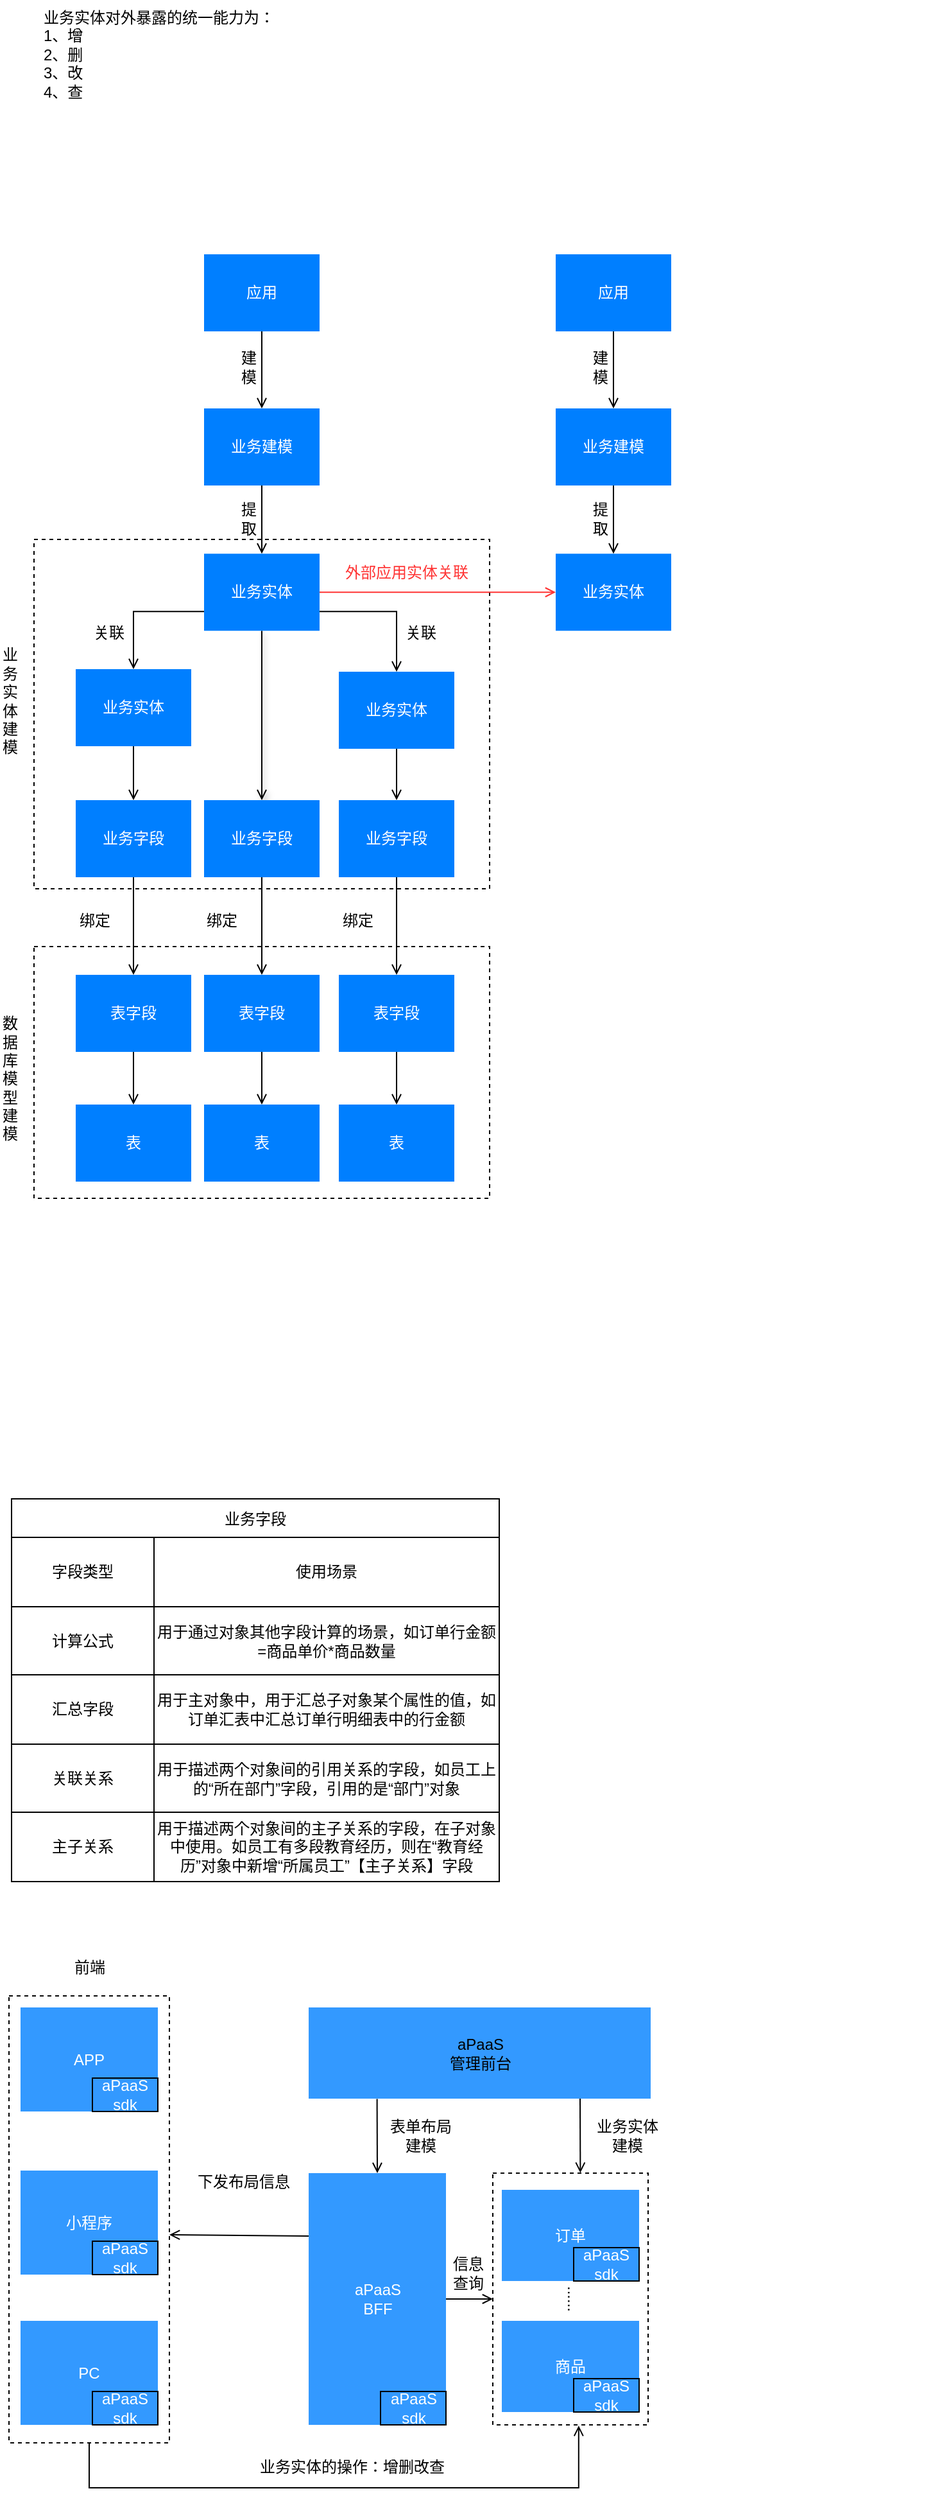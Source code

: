 <mxfile version="20.2.3" type="github">
  <diagram id="jyd061q0N29AtwrCHNUj" name="业务建模">
    <mxGraphModel dx="-21" dy="419" grid="0" gridSize="10" guides="1" tooltips="1" connect="1" arrows="1" fold="1" page="1" pageScale="1" pageWidth="827" pageHeight="1169" math="0" shadow="0">
      <root>
        <mxCell id="0" />
        <mxCell id="1" parent="0" />
        <mxCell id="Q6h7FlRFn7NbS-6PQY-o-59" style="edgeStyle=orthogonalEdgeStyle;rounded=0;orthogonalLoop=1;jettySize=auto;html=1;exitX=0.5;exitY=1;exitDx=0;exitDy=0;entryX=0.553;entryY=1.003;entryDx=0;entryDy=0;entryPerimeter=0;fontColor=#000000;endArrow=open;endFill=0;" edge="1" parent="1" source="Q6h7FlRFn7NbS-6PQY-o-57" target="Q6h7FlRFn7NbS-6PQY-o-33">
          <mxGeometry relative="1" as="geometry">
            <Array as="points">
              <mxPoint x="907" y="1954" />
              <mxPoint x="1288" y="1954" />
            </Array>
          </mxGeometry>
        </mxCell>
        <mxCell id="Q6h7FlRFn7NbS-6PQY-o-57" value="" style="rounded=0;whiteSpace=wrap;html=1;fontColor=#000000;strokeColor=default;fillColor=#FFFFFF;dashed=1;" vertex="1" parent="1">
          <mxGeometry x="844" y="1571" width="125" height="348" as="geometry" />
        </mxCell>
        <mxCell id="Q6h7FlRFn7NbS-6PQY-o-33" value="" style="rounded=0;whiteSpace=wrap;html=1;fontColor=#FFFFFF;strokeColor=default;fillColor=#FFFFFF;dashed=1;" vertex="1" parent="1">
          <mxGeometry x="1221" y="1709" width="121" height="196" as="geometry" />
        </mxCell>
        <mxCell id="Q6h7FlRFn7NbS-6PQY-o-3" value="" style="rounded=0;whiteSpace=wrap;html=1;dashed=1;" vertex="1" parent="1">
          <mxGeometry x="863.5" y="437" width="355" height="272" as="geometry" />
        </mxCell>
        <mxCell id="Q6h7FlRFn7NbS-6PQY-o-1" value="" style="rounded=0;whiteSpace=wrap;html=1;dashed=1;" vertex="1" parent="1">
          <mxGeometry x="863.5" y="754" width="355" height="196" as="geometry" />
        </mxCell>
        <mxCell id="0eqRUm81GAXf0bMq9a5D-3" style="edgeStyle=orthogonalEdgeStyle;rounded=0;orthogonalLoop=1;jettySize=auto;html=1;exitX=0.5;exitY=1;exitDx=0;exitDy=0;endArrow=open;endFill=0;" parent="1" source="0eqRUm81GAXf0bMq9a5D-1" target="0eqRUm81GAXf0bMq9a5D-2" edge="1">
          <mxGeometry relative="1" as="geometry" />
        </mxCell>
        <mxCell id="0eqRUm81GAXf0bMq9a5D-1" value="&lt;font color=&quot;#ffffff&quot;&gt;业务建模&lt;/font&gt;" style="rounded=0;whiteSpace=wrap;html=1;fillColor=#007FFF;strokeColor=none;" parent="1" vertex="1">
          <mxGeometry x="996" y="335" width="90" height="60" as="geometry" />
        </mxCell>
        <mxCell id="wdmTi_9Xw0bsXk3dd9Mw-13" style="edgeStyle=orthogonalEdgeStyle;rounded=0;orthogonalLoop=1;jettySize=auto;html=1;fontSize=20;endArrow=open;endFill=0;exitX=0;exitY=0.75;exitDx=0;exitDy=0;" parent="1" source="0eqRUm81GAXf0bMq9a5D-2" target="wdmTi_9Xw0bsXk3dd9Mw-12" edge="1">
          <mxGeometry relative="1" as="geometry" />
        </mxCell>
        <mxCell id="wdmTi_9Xw0bsXk3dd9Mw-16" style="edgeStyle=orthogonalEdgeStyle;rounded=0;orthogonalLoop=1;jettySize=auto;html=1;exitX=1;exitY=0.5;exitDx=0;exitDy=0;fontSize=12;endArrow=open;endFill=0;fontColor=#FF3333;strokeColor=#FF3333;" parent="1" source="0eqRUm81GAXf0bMq9a5D-2" target="wdmTi_9Xw0bsXk3dd9Mw-5" edge="1">
          <mxGeometry relative="1" as="geometry" />
        </mxCell>
        <mxCell id="wdmTi_9Xw0bsXk3dd9Mw-17" style="edgeStyle=orthogonalEdgeStyle;rounded=0;orthogonalLoop=1;jettySize=auto;html=1;exitX=1;exitY=0.75;exitDx=0;exitDy=0;entryX=0.5;entryY=0;entryDx=0;entryDy=0;fontSize=12;endArrow=open;endFill=0;" parent="1" source="0eqRUm81GAXf0bMq9a5D-2" target="wdmTi_9Xw0bsXk3dd9Mw-15" edge="1">
          <mxGeometry relative="1" as="geometry" />
        </mxCell>
        <mxCell id="wdmTi_9Xw0bsXk3dd9Mw-28" style="edgeStyle=orthogonalEdgeStyle;rounded=0;orthogonalLoop=1;jettySize=auto;html=1;exitX=0.5;exitY=1;exitDx=0;exitDy=0;shadow=1;fontSize=12;fontColor=#FF3333;endArrow=open;endFill=0;strokeColor=#000000;" parent="1" source="0eqRUm81GAXf0bMq9a5D-2" target="wdmTi_9Xw0bsXk3dd9Mw-22" edge="1">
          <mxGeometry relative="1" as="geometry" />
        </mxCell>
        <mxCell id="0eqRUm81GAXf0bMq9a5D-2" value="&lt;font color=&quot;#ffffff&quot;&gt;业务实体&lt;/font&gt;" style="rounded=0;whiteSpace=wrap;html=1;fillColor=#007FFF;strokeColor=none;" parent="1" vertex="1">
          <mxGeometry x="996" y="448.12" width="90" height="60" as="geometry" />
        </mxCell>
        <mxCell id="0eqRUm81GAXf0bMq9a5D-4" value="提取" style="text;html=1;strokeColor=none;fillColor=none;align=center;verticalAlign=middle;whiteSpace=wrap;rounded=0;" parent="1" vertex="1">
          <mxGeometry x="1022" y="395" width="18" height="51" as="geometry" />
        </mxCell>
        <mxCell id="0eqRUm81GAXf0bMq9a5D-8" style="edgeStyle=orthogonalEdgeStyle;rounded=0;orthogonalLoop=1;jettySize=auto;html=1;entryX=0.5;entryY=0;entryDx=0;entryDy=0;endArrow=open;endFill=0;" parent="1" source="0eqRUm81GAXf0bMq9a5D-7" target="0eqRUm81GAXf0bMq9a5D-1" edge="1">
          <mxGeometry relative="1" as="geometry" />
        </mxCell>
        <mxCell id="0eqRUm81GAXf0bMq9a5D-7" value="&lt;font color=&quot;#ffffff&quot;&gt;应用&lt;/font&gt;" style="rounded=0;whiteSpace=wrap;html=1;fillColor=#007FFF;strokeColor=none;" parent="1" vertex="1">
          <mxGeometry x="996" y="215" width="90" height="60" as="geometry" />
        </mxCell>
        <mxCell id="0eqRUm81GAXf0bMq9a5D-9" value="建模" style="text;html=1;strokeColor=none;fillColor=none;align=center;verticalAlign=middle;whiteSpace=wrap;rounded=0;" parent="1" vertex="1">
          <mxGeometry x="1022" y="277" width="18" height="51" as="geometry" />
        </mxCell>
        <mxCell id="wdmTi_9Xw0bsXk3dd9Mw-2" style="edgeStyle=orthogonalEdgeStyle;rounded=0;orthogonalLoop=1;jettySize=auto;html=1;exitX=0.5;exitY=1;exitDx=0;exitDy=0;endArrow=open;endFill=0;" parent="1" source="wdmTi_9Xw0bsXk3dd9Mw-3" target="wdmTi_9Xw0bsXk3dd9Mw-5" edge="1">
          <mxGeometry relative="1" as="geometry" />
        </mxCell>
        <mxCell id="wdmTi_9Xw0bsXk3dd9Mw-3" value="&lt;font color=&quot;#ffffff&quot;&gt;业务建模&lt;/font&gt;" style="rounded=0;whiteSpace=wrap;html=1;fillColor=#007FFF;strokeColor=none;" parent="1" vertex="1">
          <mxGeometry x="1270" y="335" width="90" height="60" as="geometry" />
        </mxCell>
        <mxCell id="wdmTi_9Xw0bsXk3dd9Mw-5" value="&lt;font color=&quot;#ffffff&quot;&gt;业务实体&lt;/font&gt;" style="rounded=0;whiteSpace=wrap;html=1;fillColor=#007FFF;strokeColor=none;" parent="1" vertex="1">
          <mxGeometry x="1270" y="448.12" width="90" height="60" as="geometry" />
        </mxCell>
        <mxCell id="wdmTi_9Xw0bsXk3dd9Mw-6" value="提取" style="text;html=1;strokeColor=none;fillColor=none;align=center;verticalAlign=middle;whiteSpace=wrap;rounded=0;" parent="1" vertex="1">
          <mxGeometry x="1296" y="395" width="18" height="51" as="geometry" />
        </mxCell>
        <mxCell id="wdmTi_9Xw0bsXk3dd9Mw-8" style="edgeStyle=orthogonalEdgeStyle;rounded=0;orthogonalLoop=1;jettySize=auto;html=1;entryX=0.5;entryY=0;entryDx=0;entryDy=0;endArrow=open;endFill=0;" parent="1" source="wdmTi_9Xw0bsXk3dd9Mw-9" target="wdmTi_9Xw0bsXk3dd9Mw-3" edge="1">
          <mxGeometry relative="1" as="geometry" />
        </mxCell>
        <mxCell id="wdmTi_9Xw0bsXk3dd9Mw-9" value="&lt;font color=&quot;#ffffff&quot;&gt;应用&lt;/font&gt;" style="rounded=0;whiteSpace=wrap;html=1;fillColor=#007FFF;strokeColor=none;" parent="1" vertex="1">
          <mxGeometry x="1270" y="215" width="90" height="60" as="geometry" />
        </mxCell>
        <mxCell id="wdmTi_9Xw0bsXk3dd9Mw-10" value="建模" style="text;html=1;strokeColor=none;fillColor=none;align=center;verticalAlign=middle;whiteSpace=wrap;rounded=0;" parent="1" vertex="1">
          <mxGeometry x="1296" y="277" width="18" height="51" as="geometry" />
        </mxCell>
        <mxCell id="wdmTi_9Xw0bsXk3dd9Mw-27" style="edgeStyle=orthogonalEdgeStyle;rounded=0;orthogonalLoop=1;jettySize=auto;html=1;exitX=0.5;exitY=1;exitDx=0;exitDy=0;shadow=0;fontSize=12;fontColor=#FF3333;endArrow=open;endFill=0;strokeColor=#000000;" parent="1" source="wdmTi_9Xw0bsXk3dd9Mw-12" target="wdmTi_9Xw0bsXk3dd9Mw-21" edge="1">
          <mxGeometry relative="1" as="geometry" />
        </mxCell>
        <mxCell id="wdmTi_9Xw0bsXk3dd9Mw-12" value="&lt;font color=&quot;#ffffff&quot;&gt;业务实体&lt;/font&gt;" style="rounded=0;whiteSpace=wrap;html=1;fillColor=#007FFF;strokeColor=none;" parent="1" vertex="1">
          <mxGeometry x="896" y="538" width="90" height="60" as="geometry" />
        </mxCell>
        <mxCell id="wdmTi_9Xw0bsXk3dd9Mw-14" value="关联" style="text;html=1;strokeColor=none;fillColor=none;align=center;verticalAlign=middle;whiteSpace=wrap;rounded=0;fontSize=12;" parent="1" vertex="1">
          <mxGeometry x="903" y="495" width="38" height="30" as="geometry" />
        </mxCell>
        <mxCell id="wdmTi_9Xw0bsXk3dd9Mw-29" style="edgeStyle=orthogonalEdgeStyle;rounded=0;orthogonalLoop=1;jettySize=auto;html=1;exitX=0.5;exitY=1;exitDx=0;exitDy=0;shadow=0;fontSize=12;fontColor=#FF3333;endArrow=open;endFill=0;strokeColor=#000000;" parent="1" source="wdmTi_9Xw0bsXk3dd9Mw-15" target="wdmTi_9Xw0bsXk3dd9Mw-23" edge="1">
          <mxGeometry relative="1" as="geometry" />
        </mxCell>
        <mxCell id="wdmTi_9Xw0bsXk3dd9Mw-15" value="&lt;font color=&quot;#ffffff&quot;&gt;业务实体&lt;/font&gt;" style="rounded=0;whiteSpace=wrap;html=1;fillColor=#007FFF;strokeColor=none;" parent="1" vertex="1">
          <mxGeometry x="1101" y="540" width="90" height="60" as="geometry" />
        </mxCell>
        <mxCell id="wdmTi_9Xw0bsXk3dd9Mw-18" value="关联" style="text;html=1;strokeColor=none;fillColor=none;align=center;verticalAlign=middle;whiteSpace=wrap;rounded=0;fontSize=12;" parent="1" vertex="1">
          <mxGeometry x="1146" y="495" width="38" height="30" as="geometry" />
        </mxCell>
        <mxCell id="wdmTi_9Xw0bsXk3dd9Mw-19" value="业务实体对外暴露的统一能力为：&lt;br&gt;1、增&lt;br&gt;2、删&lt;br&gt;3、改&lt;br&gt;4、查" style="text;html=1;strokeColor=none;fillColor=none;align=left;verticalAlign=top;whiteSpace=wrap;rounded=0;fontSize=12;horizontal=1;" parent="1" vertex="1">
          <mxGeometry x="869" y="17" width="701" height="82" as="geometry" />
        </mxCell>
        <mxCell id="wdmTi_9Xw0bsXk3dd9Mw-35" style="edgeStyle=orthogonalEdgeStyle;rounded=0;orthogonalLoop=1;jettySize=auto;html=1;shadow=0;fontSize=12;fontColor=#FF3333;endArrow=open;endFill=0;strokeColor=#000000;" parent="1" source="wdmTi_9Xw0bsXk3dd9Mw-21" target="wdmTi_9Xw0bsXk3dd9Mw-31" edge="1">
          <mxGeometry relative="1" as="geometry" />
        </mxCell>
        <mxCell id="wdmTi_9Xw0bsXk3dd9Mw-21" value="&lt;font color=&quot;#ffffff&quot;&gt;业务字段&lt;/font&gt;" style="rounded=0;whiteSpace=wrap;html=1;fillColor=#007FFF;strokeColor=none;" parent="1" vertex="1">
          <mxGeometry x="896" y="640" width="90" height="60" as="geometry" />
        </mxCell>
        <mxCell id="wdmTi_9Xw0bsXk3dd9Mw-34" style="edgeStyle=orthogonalEdgeStyle;rounded=0;orthogonalLoop=1;jettySize=auto;html=1;exitX=0.5;exitY=1;exitDx=0;exitDy=0;shadow=0;fontSize=12;fontColor=#FF3333;endArrow=open;endFill=0;strokeColor=#000000;" parent="1" source="wdmTi_9Xw0bsXk3dd9Mw-22" target="wdmTi_9Xw0bsXk3dd9Mw-30" edge="1">
          <mxGeometry relative="1" as="geometry" />
        </mxCell>
        <mxCell id="wdmTi_9Xw0bsXk3dd9Mw-22" value="&lt;font color=&quot;#ffffff&quot;&gt;业务字段&lt;/font&gt;" style="rounded=0;whiteSpace=wrap;html=1;fillColor=#007FFF;strokeColor=none;" parent="1" vertex="1">
          <mxGeometry x="996" y="640" width="90" height="60" as="geometry" />
        </mxCell>
        <mxCell id="wdmTi_9Xw0bsXk3dd9Mw-33" style="edgeStyle=orthogonalEdgeStyle;rounded=0;orthogonalLoop=1;jettySize=auto;html=1;exitX=0.5;exitY=1;exitDx=0;exitDy=0;shadow=0;fontSize=12;fontColor=#FF3333;endArrow=open;endFill=0;strokeColor=#000000;" parent="1" source="wdmTi_9Xw0bsXk3dd9Mw-23" target="wdmTi_9Xw0bsXk3dd9Mw-32" edge="1">
          <mxGeometry relative="1" as="geometry" />
        </mxCell>
        <mxCell id="wdmTi_9Xw0bsXk3dd9Mw-23" value="&lt;font color=&quot;#ffffff&quot;&gt;业务字段&lt;/font&gt;" style="rounded=0;whiteSpace=wrap;html=1;fillColor=#007FFF;strokeColor=none;" parent="1" vertex="1">
          <mxGeometry x="1101" y="640" width="90" height="60" as="geometry" />
        </mxCell>
        <mxCell id="wdmTi_9Xw0bsXk3dd9Mw-40" style="edgeStyle=orthogonalEdgeStyle;rounded=0;orthogonalLoop=1;jettySize=auto;html=1;exitX=0.5;exitY=1;exitDx=0;exitDy=0;entryX=0.5;entryY=0;entryDx=0;entryDy=0;shadow=0;fontSize=12;fontColor=#FF3333;endArrow=open;endFill=0;strokeColor=#000000;" parent="1" source="wdmTi_9Xw0bsXk3dd9Mw-30" target="wdmTi_9Xw0bsXk3dd9Mw-38" edge="1">
          <mxGeometry relative="1" as="geometry" />
        </mxCell>
        <mxCell id="wdmTi_9Xw0bsXk3dd9Mw-30" value="&lt;font color=&quot;#ffffff&quot;&gt;表字段&lt;/font&gt;" style="rounded=0;whiteSpace=wrap;html=1;fillColor=#007FFF;strokeColor=none;" parent="1" vertex="1">
          <mxGeometry x="996" y="776" width="90" height="60" as="geometry" />
        </mxCell>
        <mxCell id="wdmTi_9Xw0bsXk3dd9Mw-37" style="edgeStyle=orthogonalEdgeStyle;rounded=0;orthogonalLoop=1;jettySize=auto;html=1;exitX=0.5;exitY=1;exitDx=0;exitDy=0;shadow=0;fontSize=12;fontColor=#FF3333;endArrow=open;endFill=0;strokeColor=#000000;" parent="1" source="wdmTi_9Xw0bsXk3dd9Mw-31" target="wdmTi_9Xw0bsXk3dd9Mw-36" edge="1">
          <mxGeometry relative="1" as="geometry" />
        </mxCell>
        <mxCell id="wdmTi_9Xw0bsXk3dd9Mw-31" value="&lt;font color=&quot;#ffffff&quot;&gt;表字段&lt;/font&gt;" style="rounded=0;whiteSpace=wrap;html=1;fillColor=#007FFF;strokeColor=none;" parent="1" vertex="1">
          <mxGeometry x="896" y="776" width="90" height="60" as="geometry" />
        </mxCell>
        <mxCell id="wdmTi_9Xw0bsXk3dd9Mw-41" style="edgeStyle=orthogonalEdgeStyle;rounded=0;orthogonalLoop=1;jettySize=auto;html=1;exitX=0.5;exitY=1;exitDx=0;exitDy=0;entryX=0.5;entryY=0;entryDx=0;entryDy=0;shadow=0;fontSize=12;fontColor=#FF3333;endArrow=open;endFill=0;strokeColor=#000000;" parent="1" source="wdmTi_9Xw0bsXk3dd9Mw-32" target="wdmTi_9Xw0bsXk3dd9Mw-39" edge="1">
          <mxGeometry relative="1" as="geometry" />
        </mxCell>
        <mxCell id="wdmTi_9Xw0bsXk3dd9Mw-32" value="&lt;font color=&quot;#ffffff&quot;&gt;表字段&lt;/font&gt;" style="rounded=0;whiteSpace=wrap;html=1;fillColor=#007FFF;strokeColor=none;" parent="1" vertex="1">
          <mxGeometry x="1101" y="776" width="90" height="60" as="geometry" />
        </mxCell>
        <mxCell id="wdmTi_9Xw0bsXk3dd9Mw-36" value="&lt;font color=&quot;#ffffff&quot;&gt;表&lt;/font&gt;" style="rounded=0;whiteSpace=wrap;html=1;fillColor=#007FFF;strokeColor=none;" parent="1" vertex="1">
          <mxGeometry x="896" y="877" width="90" height="60" as="geometry" />
        </mxCell>
        <mxCell id="wdmTi_9Xw0bsXk3dd9Mw-38" value="&lt;font color=&quot;#ffffff&quot;&gt;表&lt;/font&gt;" style="rounded=0;whiteSpace=wrap;html=1;fillColor=#007FFF;strokeColor=none;" parent="1" vertex="1">
          <mxGeometry x="996" y="877" width="90" height="60" as="geometry" />
        </mxCell>
        <mxCell id="wdmTi_9Xw0bsXk3dd9Mw-39" value="&lt;font color=&quot;#ffffff&quot;&gt;表&lt;/font&gt;" style="rounded=0;whiteSpace=wrap;html=1;fillColor=#007FFF;strokeColor=none;" parent="1" vertex="1">
          <mxGeometry x="1101" y="877" width="90" height="60" as="geometry" />
        </mxCell>
        <mxCell id="wdmTi_9Xw0bsXk3dd9Mw-43" value="外部应用实体关联" style="text;html=1;strokeColor=none;fillColor=none;align=center;verticalAlign=middle;whiteSpace=wrap;rounded=0;fontSize=12;fontColor=#FF3333;" parent="1" vertex="1">
          <mxGeometry x="1104" y="448.12" width="100" height="30" as="geometry" />
        </mxCell>
        <mxCell id="Q6h7FlRFn7NbS-6PQY-o-2" value="数据库模型建模" style="text;html=1;strokeColor=none;fillColor=none;align=center;verticalAlign=middle;whiteSpace=wrap;rounded=0;dashed=1;" vertex="1" parent="1">
          <mxGeometry x="837" y="802" width="16" height="109" as="geometry" />
        </mxCell>
        <mxCell id="Q6h7FlRFn7NbS-6PQY-o-4" value="业务实体建模" style="text;html=1;strokeColor=none;fillColor=none;align=center;verticalAlign=middle;whiteSpace=wrap;rounded=0;dashed=1;" vertex="1" parent="1">
          <mxGeometry x="837" y="508.12" width="16" height="109" as="geometry" />
        </mxCell>
        <mxCell id="Q6h7FlRFn7NbS-6PQY-o-5" value="绑定" style="text;html=1;strokeColor=none;fillColor=none;align=center;verticalAlign=middle;whiteSpace=wrap;rounded=0;dashed=1;" vertex="1" parent="1">
          <mxGeometry x="881" y="719" width="60" height="30" as="geometry" />
        </mxCell>
        <mxCell id="Q6h7FlRFn7NbS-6PQY-o-6" value="绑定" style="text;html=1;strokeColor=none;fillColor=none;align=center;verticalAlign=middle;whiteSpace=wrap;rounded=0;dashed=1;" vertex="1" parent="1">
          <mxGeometry x="980" y="719" width="60" height="30" as="geometry" />
        </mxCell>
        <mxCell id="Q6h7FlRFn7NbS-6PQY-o-7" value="绑定" style="text;html=1;strokeColor=none;fillColor=none;align=center;verticalAlign=middle;whiteSpace=wrap;rounded=0;dashed=1;" vertex="1" parent="1">
          <mxGeometry x="1086" y="719" width="60" height="30" as="geometry" />
        </mxCell>
        <mxCell id="Q6h7FlRFn7NbS-6PQY-o-8" value="业务字段" style="shape=table;startSize=30;container=1;collapsible=0;childLayout=tableLayout;fontStyle=0;align=center;strokeColor=default;" vertex="1" parent="1">
          <mxGeometry x="846" y="1184" width="380" height="298" as="geometry" />
        </mxCell>
        <mxCell id="Q6h7FlRFn7NbS-6PQY-o-9" value="" style="shape=tableRow;horizontal=0;startSize=0;swimlaneHead=0;swimlaneBody=0;top=0;left=0;bottom=0;right=0;collapsible=0;dropTarget=0;fillColor=none;points=[[0,0.5],[1,0.5]];portConstraint=eastwest;dashed=1;strokeColor=default;" vertex="1" parent="Q6h7FlRFn7NbS-6PQY-o-8">
          <mxGeometry y="30" width="380" height="54" as="geometry" />
        </mxCell>
        <mxCell id="Q6h7FlRFn7NbS-6PQY-o-10" value="字段类型" style="shape=partialRectangle;html=1;whiteSpace=wrap;connectable=0;fillColor=none;top=0;left=0;bottom=0;right=0;overflow=hidden;dashed=1;strokeColor=default;" vertex="1" parent="Q6h7FlRFn7NbS-6PQY-o-9">
          <mxGeometry width="111" height="54" as="geometry">
            <mxRectangle width="111" height="54" as="alternateBounds" />
          </mxGeometry>
        </mxCell>
        <mxCell id="Q6h7FlRFn7NbS-6PQY-o-11" value="使用场景" style="shape=partialRectangle;html=1;whiteSpace=wrap;connectable=0;fillColor=none;top=0;left=0;bottom=0;right=0;overflow=hidden;dashed=1;strokeColor=default;" vertex="1" parent="Q6h7FlRFn7NbS-6PQY-o-9">
          <mxGeometry x="111" width="269" height="54" as="geometry">
            <mxRectangle width="269" height="54" as="alternateBounds" />
          </mxGeometry>
        </mxCell>
        <mxCell id="Q6h7FlRFn7NbS-6PQY-o-13" value="" style="shape=tableRow;horizontal=0;startSize=0;swimlaneHead=0;swimlaneBody=0;top=0;left=0;bottom=0;right=0;collapsible=0;dropTarget=0;fillColor=none;points=[[0,0.5],[1,0.5]];portConstraint=eastwest;dashed=1;strokeColor=default;" vertex="1" parent="Q6h7FlRFn7NbS-6PQY-o-8">
          <mxGeometry y="84" width="380" height="53" as="geometry" />
        </mxCell>
        <mxCell id="Q6h7FlRFn7NbS-6PQY-o-14" value="计算公式" style="shape=partialRectangle;html=1;whiteSpace=wrap;connectable=0;fillColor=none;top=0;left=0;bottom=0;right=0;overflow=hidden;dashed=1;strokeColor=default;" vertex="1" parent="Q6h7FlRFn7NbS-6PQY-o-13">
          <mxGeometry width="111" height="53" as="geometry">
            <mxRectangle width="111" height="53" as="alternateBounds" />
          </mxGeometry>
        </mxCell>
        <mxCell id="Q6h7FlRFn7NbS-6PQY-o-15" value="用于通过对象其他字段计算的场景，如订单行金额=商品单价*商品数量" style="shape=partialRectangle;html=1;whiteSpace=wrap;connectable=0;fillColor=none;top=0;left=0;bottom=0;right=0;overflow=hidden;dashed=1;strokeColor=default;" vertex="1" parent="Q6h7FlRFn7NbS-6PQY-o-13">
          <mxGeometry x="111" width="269" height="53" as="geometry">
            <mxRectangle width="269" height="53" as="alternateBounds" />
          </mxGeometry>
        </mxCell>
        <mxCell id="Q6h7FlRFn7NbS-6PQY-o-17" value="" style="shape=tableRow;horizontal=0;startSize=0;swimlaneHead=0;swimlaneBody=0;top=0;left=0;bottom=0;right=0;collapsible=0;dropTarget=0;fillColor=none;points=[[0,0.5],[1,0.5]];portConstraint=eastwest;dashed=1;strokeColor=default;" vertex="1" parent="Q6h7FlRFn7NbS-6PQY-o-8">
          <mxGeometry y="137" width="380" height="54" as="geometry" />
        </mxCell>
        <mxCell id="Q6h7FlRFn7NbS-6PQY-o-18" value="汇总字段" style="shape=partialRectangle;html=1;whiteSpace=wrap;connectable=0;fillColor=none;top=0;left=0;bottom=0;right=0;overflow=hidden;dashed=1;strokeColor=default;" vertex="1" parent="Q6h7FlRFn7NbS-6PQY-o-17">
          <mxGeometry width="111" height="54" as="geometry">
            <mxRectangle width="111" height="54" as="alternateBounds" />
          </mxGeometry>
        </mxCell>
        <mxCell id="Q6h7FlRFn7NbS-6PQY-o-19" value="用于主对象中，用于汇总子对象某个属性的值，如订单汇表中汇总订单行明细表中的行金额" style="shape=partialRectangle;html=1;whiteSpace=wrap;connectable=0;fillColor=none;top=0;left=0;bottom=0;right=0;overflow=hidden;dashed=1;strokeColor=default;" vertex="1" parent="Q6h7FlRFn7NbS-6PQY-o-17">
          <mxGeometry x="111" width="269" height="54" as="geometry">
            <mxRectangle width="269" height="54" as="alternateBounds" />
          </mxGeometry>
        </mxCell>
        <mxCell id="Q6h7FlRFn7NbS-6PQY-o-21" value="" style="shape=tableRow;horizontal=0;startSize=0;swimlaneHead=0;swimlaneBody=0;top=0;left=0;bottom=0;right=0;collapsible=0;dropTarget=0;fillColor=none;points=[[0,0.5],[1,0.5]];portConstraint=eastwest;dashed=1;strokeColor=default;" vertex="1" parent="Q6h7FlRFn7NbS-6PQY-o-8">
          <mxGeometry y="191" width="380" height="53" as="geometry" />
        </mxCell>
        <mxCell id="Q6h7FlRFn7NbS-6PQY-o-22" value="关联关系" style="shape=partialRectangle;html=1;whiteSpace=wrap;connectable=0;fillColor=none;top=0;left=0;bottom=0;right=0;overflow=hidden;dashed=1;strokeColor=default;" vertex="1" parent="Q6h7FlRFn7NbS-6PQY-o-21">
          <mxGeometry width="111" height="53" as="geometry">
            <mxRectangle width="111" height="53" as="alternateBounds" />
          </mxGeometry>
        </mxCell>
        <mxCell id="Q6h7FlRFn7NbS-6PQY-o-23" value="用于描述两个对象间的引用关系的字段，如员工上的“所在部门”字段，引用的是“部门”对象" style="shape=partialRectangle;html=1;whiteSpace=wrap;connectable=0;fillColor=none;top=0;left=0;bottom=0;right=0;overflow=hidden;dashed=1;strokeColor=default;" vertex="1" parent="Q6h7FlRFn7NbS-6PQY-o-21">
          <mxGeometry x="111" width="269" height="53" as="geometry">
            <mxRectangle width="269" height="53" as="alternateBounds" />
          </mxGeometry>
        </mxCell>
        <mxCell id="Q6h7FlRFn7NbS-6PQY-o-24" style="shape=tableRow;horizontal=0;startSize=0;swimlaneHead=0;swimlaneBody=0;top=0;left=0;bottom=0;right=0;collapsible=0;dropTarget=0;fillColor=none;points=[[0,0.5],[1,0.5]];portConstraint=eastwest;dashed=1;strokeColor=default;" vertex="1" parent="Q6h7FlRFn7NbS-6PQY-o-8">
          <mxGeometry y="244" width="380" height="54" as="geometry" />
        </mxCell>
        <mxCell id="Q6h7FlRFn7NbS-6PQY-o-25" value="主子关系" style="shape=partialRectangle;html=1;whiteSpace=wrap;connectable=0;fillColor=none;top=0;left=0;bottom=0;right=0;overflow=hidden;dashed=1;strokeColor=default;" vertex="1" parent="Q6h7FlRFn7NbS-6PQY-o-24">
          <mxGeometry width="111" height="54" as="geometry">
            <mxRectangle width="111" height="54" as="alternateBounds" />
          </mxGeometry>
        </mxCell>
        <mxCell id="Q6h7FlRFn7NbS-6PQY-o-26" value="用于描述两个对象间的主子关系的字段，在子对象中使用。如员工有多段教育经历，则在“教育经历”对象中新增“所属员工”【主子关系】字段" style="shape=partialRectangle;html=1;whiteSpace=wrap;connectable=0;fillColor=none;top=0;left=0;bottom=0;right=0;overflow=hidden;dashed=1;strokeColor=default;" vertex="1" parent="Q6h7FlRFn7NbS-6PQY-o-24">
          <mxGeometry x="111" width="269" height="54" as="geometry">
            <mxRectangle width="269" height="54" as="alternateBounds" />
          </mxGeometry>
        </mxCell>
        <mxCell id="Q6h7FlRFn7NbS-6PQY-o-52" style="edgeStyle=none;rounded=0;orthogonalLoop=1;jettySize=auto;html=1;exitX=0;exitY=0.25;exitDx=0;exitDy=0;fontColor=#000000;endArrow=open;endFill=0;" edge="1" parent="1" source="Q6h7FlRFn7NbS-6PQY-o-27">
          <mxGeometry relative="1" as="geometry">
            <mxPoint x="969" y="1757" as="targetPoint" />
          </mxGeometry>
        </mxCell>
        <mxCell id="Q6h7FlRFn7NbS-6PQY-o-62" style="edgeStyle=orthogonalEdgeStyle;rounded=0;orthogonalLoop=1;jettySize=auto;html=1;exitX=1;exitY=0.5;exitDx=0;exitDy=0;entryX=0;entryY=0.5;entryDx=0;entryDy=0;fontColor=#000000;endArrow=open;endFill=0;" edge="1" parent="1" source="Q6h7FlRFn7NbS-6PQY-o-27" target="Q6h7FlRFn7NbS-6PQY-o-33">
          <mxGeometry relative="1" as="geometry" />
        </mxCell>
        <mxCell id="Q6h7FlRFn7NbS-6PQY-o-27" value="&lt;font color=&quot;#ffffff&quot;&gt;aPaaS&lt;br&gt;BFF&lt;/font&gt;" style="rounded=0;whiteSpace=wrap;html=1;strokeColor=none;fillColor=#3399FF;" vertex="1" parent="1">
          <mxGeometry x="1077.5" y="1709" width="107" height="196" as="geometry" />
        </mxCell>
        <mxCell id="Q6h7FlRFn7NbS-6PQY-o-28" value="&lt;font color=&quot;#ffffff&quot;&gt;订单&lt;/font&gt;" style="rounded=0;whiteSpace=wrap;html=1;strokeColor=none;fillColor=#3399FF;" vertex="1" parent="1">
          <mxGeometry x="1228" y="1722" width="107" height="71" as="geometry" />
        </mxCell>
        <mxCell id="Q6h7FlRFn7NbS-6PQY-o-31" style="rounded=0;orthogonalLoop=1;jettySize=auto;html=1;entryX=0.5;entryY=0;entryDx=0;entryDy=0;fontColor=#FFFFFF;endArrow=open;endFill=0;exitX=0.2;exitY=1.003;exitDx=0;exitDy=0;exitPerimeter=0;" edge="1" parent="1" source="Q6h7FlRFn7NbS-6PQY-o-30" target="Q6h7FlRFn7NbS-6PQY-o-27">
          <mxGeometry relative="1" as="geometry">
            <mxPoint x="1133" y="1648" as="sourcePoint" />
          </mxGeometry>
        </mxCell>
        <mxCell id="Q6h7FlRFn7NbS-6PQY-o-30" value="aPaaS&lt;br&gt;管理前台" style="rounded=0;whiteSpace=wrap;html=1;strokeColor=none;fillColor=#3399FF;" vertex="1" parent="1">
          <mxGeometry x="1077.5" y="1580" width="266.5" height="71" as="geometry" />
        </mxCell>
        <mxCell id="Q6h7FlRFn7NbS-6PQY-o-34" value="aPaaS&lt;br&gt;sdk" style="rounded=0;whiteSpace=wrap;html=1;fontColor=#FFFFFF;strokeColor=default;fillColor=#3399FF;" vertex="1" parent="1">
          <mxGeometry x="1284" y="1767" width="51" height="26" as="geometry" />
        </mxCell>
        <mxCell id="Q6h7FlRFn7NbS-6PQY-o-36" value="&lt;font color=&quot;#ffffff&quot;&gt;APP&lt;br&gt;&lt;/font&gt;" style="rounded=0;whiteSpace=wrap;html=1;strokeColor=none;fillColor=#3399FF;" vertex="1" parent="1">
          <mxGeometry x="853" y="1580" width="107" height="81" as="geometry" />
        </mxCell>
        <mxCell id="Q6h7FlRFn7NbS-6PQY-o-38" value="&lt;font color=&quot;#ffffff&quot;&gt;小程序&lt;br&gt;&lt;/font&gt;" style="rounded=0;whiteSpace=wrap;html=1;strokeColor=none;fillColor=#3399FF;" vertex="1" parent="1">
          <mxGeometry x="853" y="1707" width="107" height="81" as="geometry" />
        </mxCell>
        <mxCell id="Q6h7FlRFn7NbS-6PQY-o-39" value="&lt;font color=&quot;#ffffff&quot;&gt;PC&lt;br&gt;&lt;/font&gt;" style="rounded=0;whiteSpace=wrap;html=1;strokeColor=none;fillColor=#3399FF;" vertex="1" parent="1">
          <mxGeometry x="853" y="1824" width="107" height="81" as="geometry" />
        </mxCell>
        <mxCell id="Q6h7FlRFn7NbS-6PQY-o-40" value="aPaaS&lt;br&gt;sdk" style="rounded=0;whiteSpace=wrap;html=1;fontColor=#FFFFFF;strokeColor=default;fillColor=#3399FF;" vertex="1" parent="1">
          <mxGeometry x="909" y="1635" width="51" height="26" as="geometry" />
        </mxCell>
        <mxCell id="Q6h7FlRFn7NbS-6PQY-o-41" value="aPaaS&lt;br&gt;sdk" style="rounded=0;whiteSpace=wrap;html=1;fontColor=#FFFFFF;strokeColor=default;fillColor=#3399FF;" vertex="1" parent="1">
          <mxGeometry x="909" y="1762" width="51" height="26" as="geometry" />
        </mxCell>
        <mxCell id="Q6h7FlRFn7NbS-6PQY-o-42" value="aPaaS&lt;br&gt;sdk" style="rounded=0;whiteSpace=wrap;html=1;fontColor=#FFFFFF;strokeColor=default;fillColor=#3399FF;" vertex="1" parent="1">
          <mxGeometry x="909" y="1879" width="51" height="26" as="geometry" />
        </mxCell>
        <mxCell id="Q6h7FlRFn7NbS-6PQY-o-43" value="aPaaS&lt;br&gt;sdk" style="rounded=0;whiteSpace=wrap;html=1;fontColor=#FFFFFF;strokeColor=default;fillColor=#3399FF;" vertex="1" parent="1">
          <mxGeometry x="1133.5" y="1879" width="51" height="26" as="geometry" />
        </mxCell>
        <mxCell id="Q6h7FlRFn7NbS-6PQY-o-44" value="&lt;font color=&quot;#ffffff&quot;&gt;商品&lt;/font&gt;" style="rounded=0;whiteSpace=wrap;html=1;strokeColor=none;fillColor=#3399FF;" vertex="1" parent="1">
          <mxGeometry x="1228" y="1824" width="107" height="71" as="geometry" />
        </mxCell>
        <mxCell id="Q6h7FlRFn7NbS-6PQY-o-45" value="aPaaS&lt;br&gt;sdk" style="rounded=0;whiteSpace=wrap;html=1;fontColor=#FFFFFF;strokeColor=default;fillColor=#3399FF;" vertex="1" parent="1">
          <mxGeometry x="1284" y="1869" width="51" height="26" as="geometry" />
        </mxCell>
        <mxCell id="Q6h7FlRFn7NbS-6PQY-o-46" style="rounded=0;orthogonalLoop=1;jettySize=auto;html=1;entryX=0.5;entryY=0;entryDx=0;entryDy=0;fontColor=#FFFFFF;endArrow=open;endFill=0;exitX=0.2;exitY=1.003;exitDx=0;exitDy=0;exitPerimeter=0;" edge="1" parent="1">
          <mxGeometry relative="1" as="geometry">
            <mxPoint x="1289" y="1651.003" as="sourcePoint" />
            <mxPoint x="1289.2" y="1708.79" as="targetPoint" />
          </mxGeometry>
        </mxCell>
        <mxCell id="Q6h7FlRFn7NbS-6PQY-o-48" value="业务实体建模" style="text;html=1;strokeColor=none;fillColor=none;align=center;verticalAlign=middle;whiteSpace=wrap;rounded=0;fontColor=#000000;" vertex="1" parent="1">
          <mxGeometry x="1296" y="1665" width="60" height="30" as="geometry" />
        </mxCell>
        <mxCell id="Q6h7FlRFn7NbS-6PQY-o-49" value="表单布局建模" style="text;html=1;strokeColor=none;fillColor=none;align=center;verticalAlign=middle;whiteSpace=wrap;rounded=0;fontColor=#000000;" vertex="1" parent="1">
          <mxGeometry x="1135" y="1665" width="60" height="30" as="geometry" />
        </mxCell>
        <mxCell id="Q6h7FlRFn7NbS-6PQY-o-54" value="下发布局信息" style="text;html=1;strokeColor=none;fillColor=none;align=center;verticalAlign=middle;whiteSpace=wrap;rounded=0;fontColor=#000000;" vertex="1" parent="1">
          <mxGeometry x="975.5" y="1701" width="102" height="30" as="geometry" />
        </mxCell>
        <mxCell id="Q6h7FlRFn7NbS-6PQY-o-58" value="前端" style="text;html=1;strokeColor=none;fillColor=none;align=center;verticalAlign=middle;whiteSpace=wrap;rounded=0;dashed=1;fontColor=#000000;" vertex="1" parent="1">
          <mxGeometry x="876.5" y="1534" width="60" height="30" as="geometry" />
        </mxCell>
        <mxCell id="Q6h7FlRFn7NbS-6PQY-o-60" value="业务实体的操作：增删改查" style="text;html=1;strokeColor=none;fillColor=none;align=center;verticalAlign=middle;whiteSpace=wrap;rounded=0;dashed=1;fontColor=#000000;" vertex="1" parent="1">
          <mxGeometry x="1024" y="1923" width="175" height="30" as="geometry" />
        </mxCell>
        <mxCell id="Q6h7FlRFn7NbS-6PQY-o-61" value="......" style="text;html=1;strokeColor=none;fillColor=none;align=center;verticalAlign=middle;whiteSpace=wrap;rounded=0;dashed=1;fontColor=#000000;rotation=90;" vertex="1" parent="1">
          <mxGeometry x="1270" y="1797.75" width="27" height="18.5" as="geometry" />
        </mxCell>
        <mxCell id="Q6h7FlRFn7NbS-6PQY-o-63" value="信息查询" style="text;html=1;strokeColor=none;fillColor=none;align=center;verticalAlign=middle;whiteSpace=wrap;rounded=0;dashed=1;fontColor=#000000;" vertex="1" parent="1">
          <mxGeometry x="1184" y="1772" width="36" height="30" as="geometry" />
        </mxCell>
      </root>
    </mxGraphModel>
  </diagram>
</mxfile>
